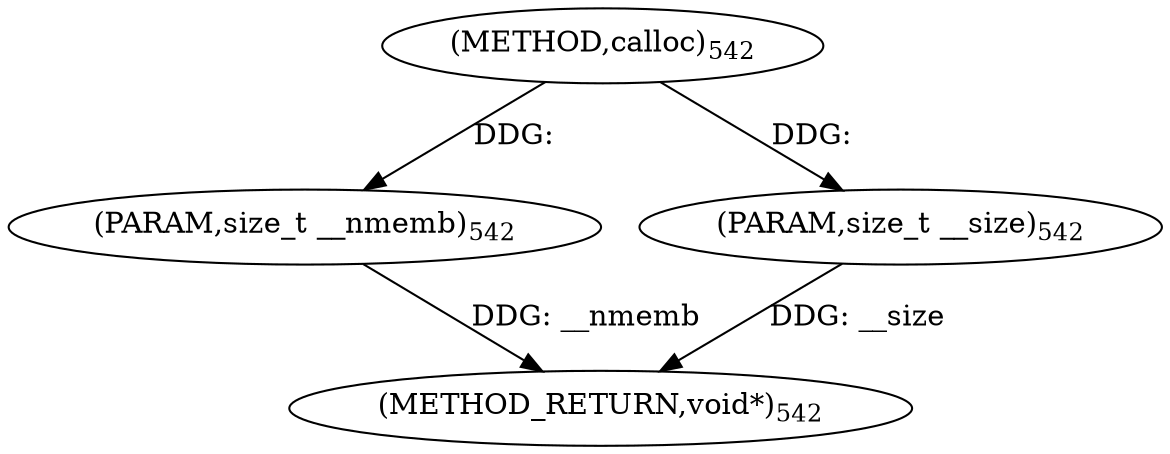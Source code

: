 digraph "calloc" {  
"45471" [label = <(METHOD,calloc)<SUB>542</SUB>> ]
"45474" [label = <(METHOD_RETURN,void*)<SUB>542</SUB>> ]
"45472" [label = <(PARAM,size_t __nmemb)<SUB>542</SUB>> ]
"45473" [label = <(PARAM,size_t __size)<SUB>542</SUB>> ]
  "45472" -> "45474"  [ label = "DDG: __nmemb"] 
  "45473" -> "45474"  [ label = "DDG: __size"] 
  "45471" -> "45472"  [ label = "DDG: "] 
  "45471" -> "45473"  [ label = "DDG: "] 
}
